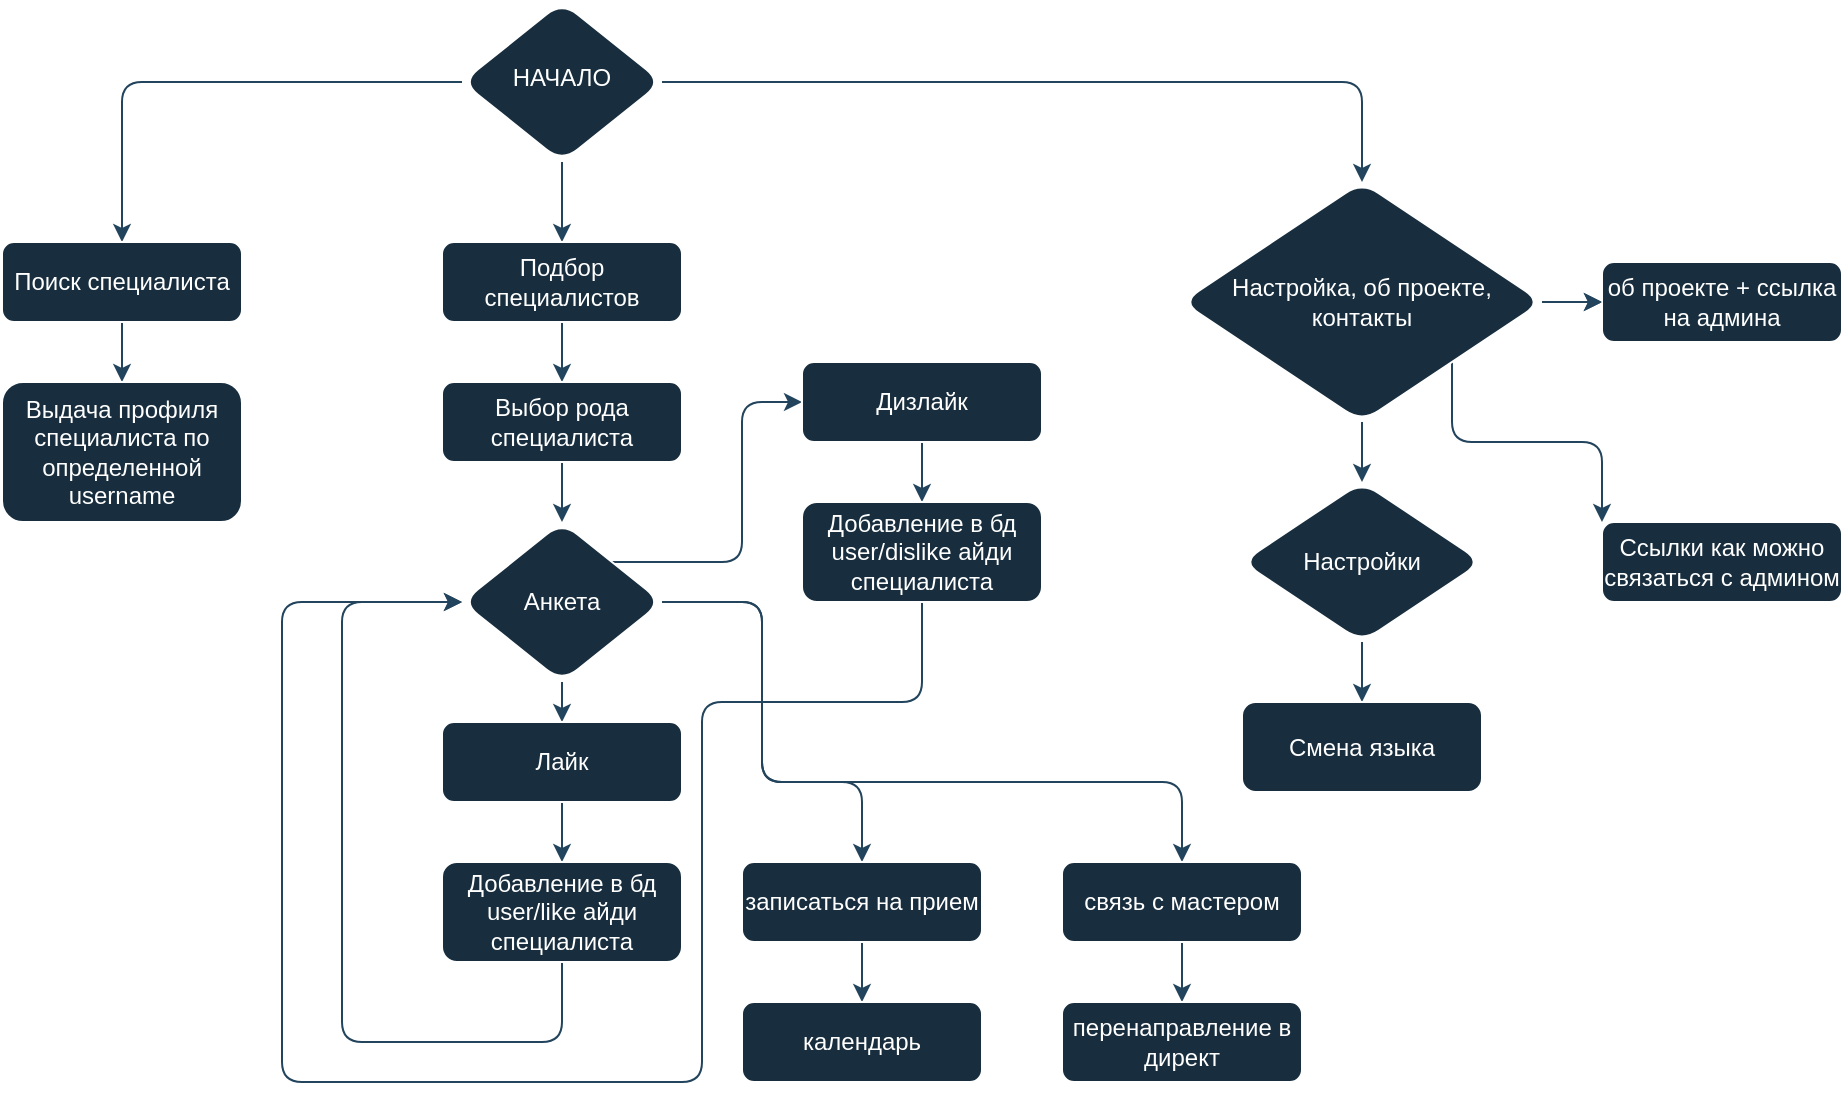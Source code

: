 <mxfile version="22.0.0" type="github" pages="2">
  <diagram id="C5RBs43oDa-KdzZeNtuy" name="main">
    <mxGraphModel dx="1416" dy="757" grid="1" gridSize="10" guides="1" tooltips="1" connect="1" arrows="1" fold="1" page="1" pageScale="1" pageWidth="827" pageHeight="1169" math="0" shadow="0">
      <root>
        <mxCell id="WIyWlLk6GJQsqaUBKTNV-0" />
        <mxCell id="WIyWlLk6GJQsqaUBKTNV-1" parent="WIyWlLk6GJQsqaUBKTNV-0" />
        <mxCell id="R9TGq8U2mme78dOF1fop-5" style="edgeStyle=orthogonalEdgeStyle;rounded=1;orthogonalLoop=1;jettySize=auto;html=1;entryX=0.5;entryY=0;entryDx=0;entryDy=0;strokeColor=#23445D;" edge="1" parent="WIyWlLk6GJQsqaUBKTNV-1" source="WIyWlLk6GJQsqaUBKTNV-6" target="WIyWlLk6GJQsqaUBKTNV-7">
          <mxGeometry relative="1" as="geometry" />
        </mxCell>
        <mxCell id="R9TGq8U2mme78dOF1fop-6" style="edgeStyle=orthogonalEdgeStyle;rounded=1;orthogonalLoop=1;jettySize=auto;html=1;entryX=0.5;entryY=0;entryDx=0;entryDy=0;strokeColor=#23445D;" edge="1" parent="WIyWlLk6GJQsqaUBKTNV-1" source="WIyWlLk6GJQsqaUBKTNV-6" target="WIyWlLk6GJQsqaUBKTNV-11">
          <mxGeometry relative="1" as="geometry" />
        </mxCell>
        <mxCell id="R9TGq8U2mme78dOF1fop-7" style="edgeStyle=orthogonalEdgeStyle;rounded=1;orthogonalLoop=1;jettySize=auto;html=1;strokeColor=#23445D;entryX=0.5;entryY=0;entryDx=0;entryDy=0;" edge="1" parent="WIyWlLk6GJQsqaUBKTNV-1" source="WIyWlLk6GJQsqaUBKTNV-6" target="R9TGq8U2mme78dOF1fop-41">
          <mxGeometry relative="1" as="geometry">
            <mxPoint x="790" y="150" as="targetPoint" />
          </mxGeometry>
        </mxCell>
        <mxCell id="WIyWlLk6GJQsqaUBKTNV-6" value="НАЧАЛО" style="rhombus;whiteSpace=wrap;html=1;shadow=0;fontFamily=Helvetica;fontSize=12;align=center;strokeWidth=1;spacing=6;spacingTop=-4;rounded=1;labelBackgroundColor=none;fillColor=#182E3E;strokeColor=#FFFFFF;fontColor=#FFFFFF;" parent="WIyWlLk6GJQsqaUBKTNV-1" vertex="1">
          <mxGeometry x="330" y="30" width="100" height="80" as="geometry" />
        </mxCell>
        <mxCell id="R9TGq8U2mme78dOF1fop-19" style="edgeStyle=orthogonalEdgeStyle;rounded=1;orthogonalLoop=1;jettySize=auto;html=1;exitX=0.5;exitY=1;exitDx=0;exitDy=0;entryX=0.5;entryY=0;entryDx=0;entryDy=0;strokeColor=#23445D;" edge="1" parent="WIyWlLk6GJQsqaUBKTNV-1" source="WIyWlLk6GJQsqaUBKTNV-7" target="R9TGq8U2mme78dOF1fop-9">
          <mxGeometry relative="1" as="geometry" />
        </mxCell>
        <mxCell id="WIyWlLk6GJQsqaUBKTNV-7" value="Подбор специалистов" style="rounded=1;whiteSpace=wrap;html=1;fontSize=12;glass=0;strokeWidth=1;shadow=0;labelBackgroundColor=none;fillColor=#182E3E;strokeColor=#FFFFFF;fontColor=#FFFFFF;" parent="WIyWlLk6GJQsqaUBKTNV-1" vertex="1">
          <mxGeometry x="320" y="150" width="120" height="40" as="geometry" />
        </mxCell>
        <mxCell id="R9TGq8U2mme78dOF1fop-30" value="" style="edgeStyle=orthogonalEdgeStyle;rounded=1;orthogonalLoop=1;jettySize=auto;html=1;strokeColor=#23445D;" edge="1" parent="WIyWlLk6GJQsqaUBKTNV-1" source="WIyWlLk6GJQsqaUBKTNV-11" target="R9TGq8U2mme78dOF1fop-29">
          <mxGeometry relative="1" as="geometry" />
        </mxCell>
        <mxCell id="WIyWlLk6GJQsqaUBKTNV-11" value="Поиск специалиста" style="rounded=1;whiteSpace=wrap;html=1;fontSize=12;glass=0;strokeWidth=1;shadow=0;labelBackgroundColor=none;fillColor=#182E3E;strokeColor=#FFFFFF;fontColor=#FFFFFF;" parent="WIyWlLk6GJQsqaUBKTNV-1" vertex="1">
          <mxGeometry x="100" y="150" width="120" height="40" as="geometry" />
        </mxCell>
        <mxCell id="R9TGq8U2mme78dOF1fop-34" value="" style="edgeStyle=orthogonalEdgeStyle;rounded=1;orthogonalLoop=1;jettySize=auto;html=1;strokeColor=#23445D;exitX=0.5;exitY=1;exitDx=0;exitDy=0;" edge="1" parent="WIyWlLk6GJQsqaUBKTNV-1" source="R9TGq8U2mme78dOF1fop-41" target="R9TGq8U2mme78dOF1fop-33">
          <mxGeometry relative="1" as="geometry">
            <mxPoint x="790" y="190" as="sourcePoint" />
          </mxGeometry>
        </mxCell>
        <mxCell id="R9TGq8U2mme78dOF1fop-40" value="" style="edgeStyle=orthogonalEdgeStyle;rounded=1;orthogonalLoop=1;jettySize=auto;html=1;strokeColor=#23445D;exitX=1;exitY=0.5;exitDx=0;exitDy=0;" edge="1" parent="WIyWlLk6GJQsqaUBKTNV-1" source="R9TGq8U2mme78dOF1fop-41" target="R9TGq8U2mme78dOF1fop-39">
          <mxGeometry relative="1" as="geometry">
            <mxPoint x="850" y="170" as="sourcePoint" />
          </mxGeometry>
        </mxCell>
        <mxCell id="R9TGq8U2mme78dOF1fop-26" value="" style="edgeStyle=orthogonalEdgeStyle;rounded=1;orthogonalLoop=1;jettySize=auto;html=1;strokeColor=#23445D;" edge="1" parent="WIyWlLk6GJQsqaUBKTNV-1" source="R9TGq8U2mme78dOF1fop-9" target="R9TGq8U2mme78dOF1fop-12">
          <mxGeometry relative="1" as="geometry">
            <mxPoint x="380" y="290" as="targetPoint" />
          </mxGeometry>
        </mxCell>
        <mxCell id="R9TGq8U2mme78dOF1fop-9" value="Выбор рода специалиста" style="rounded=1;whiteSpace=wrap;html=1;strokeColor=#FFFFFF;fontColor=#FFFFFF;fillColor=#182E3E;" vertex="1" parent="WIyWlLk6GJQsqaUBKTNV-1">
          <mxGeometry x="320" y="220" width="120" height="40" as="geometry" />
        </mxCell>
        <mxCell id="R9TGq8U2mme78dOF1fop-14" value="" style="edgeStyle=orthogonalEdgeStyle;rounded=1;orthogonalLoop=1;jettySize=auto;html=1;strokeColor=#23445D;" edge="1" parent="WIyWlLk6GJQsqaUBKTNV-1" source="R9TGq8U2mme78dOF1fop-12" target="R9TGq8U2mme78dOF1fop-13">
          <mxGeometry relative="1" as="geometry" />
        </mxCell>
        <mxCell id="R9TGq8U2mme78dOF1fop-16" value="" style="edgeStyle=orthogonalEdgeStyle;rounded=1;orthogonalLoop=1;jettySize=auto;html=1;strokeColor=#23445D;" edge="1" parent="WIyWlLk6GJQsqaUBKTNV-1" source="R9TGq8U2mme78dOF1fop-12" target="R9TGq8U2mme78dOF1fop-15">
          <mxGeometry relative="1" as="geometry">
            <Array as="points">
              <mxPoint x="470" y="310" />
              <mxPoint x="470" y="230" />
            </Array>
          </mxGeometry>
        </mxCell>
        <mxCell id="PYJXt7KxjDppgECjX4CF-2" style="edgeStyle=orthogonalEdgeStyle;rounded=1;orthogonalLoop=1;jettySize=auto;html=1;exitX=1;exitY=0.5;exitDx=0;exitDy=0;strokeColor=#23445D;entryX=0.5;entryY=0;entryDx=0;entryDy=0;" edge="1" parent="WIyWlLk6GJQsqaUBKTNV-1" source="R9TGq8U2mme78dOF1fop-12" target="PYJXt7KxjDppgECjX4CF-0">
          <mxGeometry relative="1" as="geometry">
            <mxPoint x="480" y="430" as="targetPoint" />
            <Array as="points">
              <mxPoint x="480" y="330" />
              <mxPoint x="480" y="420" />
              <mxPoint x="530" y="420" />
            </Array>
          </mxGeometry>
        </mxCell>
        <mxCell id="PYJXt7KxjDppgECjX4CF-8" style="edgeStyle=orthogonalEdgeStyle;rounded=1;orthogonalLoop=1;jettySize=auto;html=1;exitX=1;exitY=0.5;exitDx=0;exitDy=0;entryX=0.5;entryY=0;entryDx=0;entryDy=0;strokeColor=#23445D;" edge="1" parent="WIyWlLk6GJQsqaUBKTNV-1" source="R9TGq8U2mme78dOF1fop-12" target="PYJXt7KxjDppgECjX4CF-6">
          <mxGeometry relative="1" as="geometry">
            <Array as="points">
              <mxPoint x="480" y="330" />
              <mxPoint x="480" y="420" />
              <mxPoint x="690" y="420" />
            </Array>
          </mxGeometry>
        </mxCell>
        <mxCell id="R9TGq8U2mme78dOF1fop-12" value="Анкета" style="rhombus;whiteSpace=wrap;html=1;rounded=1;strokeColor=#FFFFFF;fontColor=#FFFFFF;fillColor=#182E3E;" vertex="1" parent="WIyWlLk6GJQsqaUBKTNV-1">
          <mxGeometry x="330" y="290" width="100" height="80" as="geometry" />
        </mxCell>
        <mxCell id="R9TGq8U2mme78dOF1fop-18" value="" style="edgeStyle=orthogonalEdgeStyle;rounded=1;orthogonalLoop=1;jettySize=auto;html=1;strokeColor=#23445D;" edge="1" parent="WIyWlLk6GJQsqaUBKTNV-1" source="R9TGq8U2mme78dOF1fop-13" target="R9TGq8U2mme78dOF1fop-17">
          <mxGeometry relative="1" as="geometry" />
        </mxCell>
        <mxCell id="R9TGq8U2mme78dOF1fop-13" value="Лайк" style="whiteSpace=wrap;html=1;fillColor=#182E3E;strokeColor=#FFFFFF;fontColor=#FFFFFF;rounded=1;" vertex="1" parent="WIyWlLk6GJQsqaUBKTNV-1">
          <mxGeometry x="320" y="390" width="120" height="40" as="geometry" />
        </mxCell>
        <mxCell id="R9TGq8U2mme78dOF1fop-23" value="" style="edgeStyle=orthogonalEdgeStyle;rounded=1;orthogonalLoop=1;jettySize=auto;html=1;strokeColor=#23445D;" edge="1" parent="WIyWlLk6GJQsqaUBKTNV-1" source="R9TGq8U2mme78dOF1fop-15" target="R9TGq8U2mme78dOF1fop-22">
          <mxGeometry relative="1" as="geometry" />
        </mxCell>
        <mxCell id="R9TGq8U2mme78dOF1fop-15" value="Дизлайк" style="whiteSpace=wrap;html=1;fillColor=#182E3E;strokeColor=#FFFFFF;fontColor=#FFFFFF;rounded=1;" vertex="1" parent="WIyWlLk6GJQsqaUBKTNV-1">
          <mxGeometry x="500" y="210" width="120" height="40" as="geometry" />
        </mxCell>
        <mxCell id="R9TGq8U2mme78dOF1fop-21" style="edgeStyle=orthogonalEdgeStyle;rounded=1;orthogonalLoop=1;jettySize=auto;html=1;exitX=0.5;exitY=1;exitDx=0;exitDy=0;entryX=0;entryY=0.5;entryDx=0;entryDy=0;strokeColor=#23445D;" edge="1" parent="WIyWlLk6GJQsqaUBKTNV-1" source="R9TGq8U2mme78dOF1fop-17" target="R9TGq8U2mme78dOF1fop-12">
          <mxGeometry relative="1" as="geometry">
            <Array as="points">
              <mxPoint x="380" y="550" />
              <mxPoint x="270" y="550" />
              <mxPoint x="270" y="330" />
            </Array>
          </mxGeometry>
        </mxCell>
        <mxCell id="R9TGq8U2mme78dOF1fop-17" value="Добавление в бд user/like айди специалиста" style="whiteSpace=wrap;html=1;fillColor=#182E3E;strokeColor=#FFFFFF;fontColor=#FFFFFF;rounded=1;" vertex="1" parent="WIyWlLk6GJQsqaUBKTNV-1">
          <mxGeometry x="320" y="460" width="120" height="50" as="geometry" />
        </mxCell>
        <mxCell id="R9TGq8U2mme78dOF1fop-24" style="edgeStyle=orthogonalEdgeStyle;rounded=1;orthogonalLoop=1;jettySize=auto;html=1;exitX=0.5;exitY=1;exitDx=0;exitDy=0;strokeColor=#23445D;" edge="1" parent="WIyWlLk6GJQsqaUBKTNV-1" source="R9TGq8U2mme78dOF1fop-22">
          <mxGeometry relative="1" as="geometry">
            <mxPoint x="330" y="330" as="targetPoint" />
            <Array as="points">
              <mxPoint x="560" y="380" />
              <mxPoint x="450" y="380" />
              <mxPoint x="450" y="570" />
              <mxPoint x="240" y="570" />
              <mxPoint x="240" y="330" />
            </Array>
          </mxGeometry>
        </mxCell>
        <mxCell id="R9TGq8U2mme78dOF1fop-22" value="Добавление в бд user/dislike айди специалиста" style="whiteSpace=wrap;html=1;fillColor=#182E3E;strokeColor=#FFFFFF;fontColor=#FFFFFF;rounded=1;" vertex="1" parent="WIyWlLk6GJQsqaUBKTNV-1">
          <mxGeometry x="500" y="280" width="120" height="50" as="geometry" />
        </mxCell>
        <mxCell id="R9TGq8U2mme78dOF1fop-29" value="Выдача профиля специалиста по определенной username" style="rounded=1;whiteSpace=wrap;html=1;fontSize=12;glass=0;strokeWidth=1;shadow=0;labelBackgroundColor=none;fillColor=#182E3E;strokeColor=#FFFFFF;fontColor=#FFFFFF;" vertex="1" parent="WIyWlLk6GJQsqaUBKTNV-1">
          <mxGeometry x="100" y="220" width="120" height="70" as="geometry" />
        </mxCell>
        <mxCell id="R9TGq8U2mme78dOF1fop-38" value="" style="edgeStyle=orthogonalEdgeStyle;rounded=1;orthogonalLoop=1;jettySize=auto;html=1;strokeColor=#23445D;" edge="1" parent="WIyWlLk6GJQsqaUBKTNV-1" source="R9TGq8U2mme78dOF1fop-33" target="R9TGq8U2mme78dOF1fop-37">
          <mxGeometry relative="1" as="geometry" />
        </mxCell>
        <mxCell id="R9TGq8U2mme78dOF1fop-33" value="Настройки" style="rhombus;whiteSpace=wrap;html=1;fillColor=#182E3E;strokeColor=#FFFFFF;fontColor=#FFFFFF;rounded=1;glass=0;strokeWidth=1;shadow=0;labelBackgroundColor=none;" vertex="1" parent="WIyWlLk6GJQsqaUBKTNV-1">
          <mxGeometry x="720" y="270" width="120" height="80" as="geometry" />
        </mxCell>
        <mxCell id="R9TGq8U2mme78dOF1fop-37" value="Смена языка" style="whiteSpace=wrap;html=1;fillColor=#182E3E;strokeColor=#FFFFFF;fontColor=#FFFFFF;rounded=1;glass=0;strokeWidth=1;shadow=0;labelBackgroundColor=none;" vertex="1" parent="WIyWlLk6GJQsqaUBKTNV-1">
          <mxGeometry x="720" y="380" width="120" height="45" as="geometry" />
        </mxCell>
        <mxCell id="R9TGq8U2mme78dOF1fop-39" value="об проекте + ссылка на админа" style="rounded=1;whiteSpace=wrap;html=1;fontSize=12;glass=0;strokeWidth=1;shadow=0;labelBackgroundColor=none;fillColor=#182E3E;strokeColor=#FFFFFF;fontColor=#FFFFFF;" vertex="1" parent="WIyWlLk6GJQsqaUBKTNV-1">
          <mxGeometry x="900" y="160" width="120" height="40" as="geometry" />
        </mxCell>
        <mxCell id="R9TGq8U2mme78dOF1fop-43" value="" style="edgeStyle=orthogonalEdgeStyle;rounded=1;orthogonalLoop=1;jettySize=auto;html=1;strokeColor=#23445D;" edge="1" parent="WIyWlLk6GJQsqaUBKTNV-1" source="R9TGq8U2mme78dOF1fop-41" target="R9TGq8U2mme78dOF1fop-39">
          <mxGeometry relative="1" as="geometry" />
        </mxCell>
        <mxCell id="R9TGq8U2mme78dOF1fop-44" style="edgeStyle=orthogonalEdgeStyle;rounded=1;orthogonalLoop=1;jettySize=auto;html=1;exitX=1;exitY=1;exitDx=0;exitDy=0;strokeColor=#23445D;entryX=0;entryY=0;entryDx=0;entryDy=0;" edge="1" parent="WIyWlLk6GJQsqaUBKTNV-1" source="R9TGq8U2mme78dOF1fop-41" target="R9TGq8U2mme78dOF1fop-45">
          <mxGeometry relative="1" as="geometry">
            <mxPoint x="920" y="280" as="targetPoint" />
            <Array as="points">
              <mxPoint x="825" y="250" />
              <mxPoint x="900" y="250" />
            </Array>
          </mxGeometry>
        </mxCell>
        <mxCell id="R9TGq8U2mme78dOF1fop-41" value="Настройка, об проекте, контакты" style="rhombus;whiteSpace=wrap;html=1;fillColor=#182E3E;strokeColor=#FFFFFF;fontColor=#FFFFFF;rounded=1;glass=0;strokeWidth=1;shadow=0;labelBackgroundColor=none;" vertex="1" parent="WIyWlLk6GJQsqaUBKTNV-1">
          <mxGeometry x="690" y="120" width="180" height="120" as="geometry" />
        </mxCell>
        <mxCell id="R9TGq8U2mme78dOF1fop-45" value="Ссылки как можно связаться с админом" style="rounded=1;whiteSpace=wrap;html=1;strokeColor=#FFFFFF;fontColor=#FFFFFF;fillColor=#182E3E;" vertex="1" parent="WIyWlLk6GJQsqaUBKTNV-1">
          <mxGeometry x="900" y="290" width="120" height="40" as="geometry" />
        </mxCell>
        <mxCell id="PYJXt7KxjDppgECjX4CF-4" value="" style="edgeStyle=orthogonalEdgeStyle;rounded=1;orthogonalLoop=1;jettySize=auto;html=1;strokeColor=#23445D;" edge="1" parent="WIyWlLk6GJQsqaUBKTNV-1" source="PYJXt7KxjDppgECjX4CF-0" target="PYJXt7KxjDppgECjX4CF-3">
          <mxGeometry relative="1" as="geometry" />
        </mxCell>
        <mxCell id="PYJXt7KxjDppgECjX4CF-0" value="записаться на прием" style="whiteSpace=wrap;html=1;fillColor=#182E3E;strokeColor=#FFFFFF;fontColor=#FFFFFF;rounded=1;" vertex="1" parent="WIyWlLk6GJQsqaUBKTNV-1">
          <mxGeometry x="470" y="460" width="120" height="40" as="geometry" />
        </mxCell>
        <mxCell id="PYJXt7KxjDppgECjX4CF-3" value="календарь" style="whiteSpace=wrap;html=1;fillColor=#182E3E;strokeColor=#FFFFFF;fontColor=#FFFFFF;rounded=1;" vertex="1" parent="WIyWlLk6GJQsqaUBKTNV-1">
          <mxGeometry x="470" y="530" width="120" height="40" as="geometry" />
        </mxCell>
        <mxCell id="PYJXt7KxjDppgECjX4CF-5" value="" style="edgeStyle=orthogonalEdgeStyle;rounded=1;orthogonalLoop=1;jettySize=auto;html=1;strokeColor=#23445D;" edge="1" parent="WIyWlLk6GJQsqaUBKTNV-1" source="PYJXt7KxjDppgECjX4CF-6" target="PYJXt7KxjDppgECjX4CF-7">
          <mxGeometry relative="1" as="geometry" />
        </mxCell>
        <mxCell id="PYJXt7KxjDppgECjX4CF-6" value="связь с мастером" style="whiteSpace=wrap;html=1;fillColor=#182E3E;strokeColor=#FFFFFF;fontColor=#FFFFFF;rounded=1;" vertex="1" parent="WIyWlLk6GJQsqaUBKTNV-1">
          <mxGeometry x="630" y="460" width="120" height="40" as="geometry" />
        </mxCell>
        <mxCell id="PYJXt7KxjDppgECjX4CF-7" value="перенаправление в директ" style="whiteSpace=wrap;html=1;fillColor=#182E3E;strokeColor=#FFFFFF;fontColor=#FFFFFF;rounded=1;" vertex="1" parent="WIyWlLk6GJQsqaUBKTNV-1">
          <mxGeometry x="630" y="530" width="120" height="40" as="geometry" />
        </mxCell>
      </root>
    </mxGraphModel>
  </diagram>
  <diagram id="4FVOCtrVSHcJLGdYvnLK" name="specialist">
    <mxGraphModel dx="1158" dy="619" grid="1" gridSize="10" guides="1" tooltips="1" connect="1" arrows="1" fold="1" page="1" pageScale="1" pageWidth="850" pageHeight="1100" math="0" shadow="0">
      <root>
        <mxCell id="0" />
        <mxCell id="1" parent="0" />
        <mxCell id="OFR-rP9LfR2RkuodmVVg-1" value="&lt;div&gt;Что должна иметь анкета специалиста:&lt;/div&gt;&lt;div&gt;&lt;ul&gt;&lt;li&gt;&lt;div align=&quot;left&quot;&gt;фото работ&lt;br&gt;&lt;/div&gt;&lt;/li&gt;&lt;li&gt;&lt;div align=&quot;left&quot;&gt;теги&amp;nbsp;&lt;/div&gt;&lt;/li&gt;&lt;li&gt;&lt;div align=&quot;left&quot;&gt;текст&lt;/div&gt;&lt;/li&gt;&lt;li&gt;показывать растояние до мастера&lt;br&gt;&lt;div align=&quot;left&quot;&gt;&lt;br&gt;&lt;/div&gt;&lt;/li&gt;&lt;/ul&gt;&lt;/div&gt;" style="whiteSpace=wrap;html=1;aspect=fixed;rounded=1;strokeColor=#FFFFFF;fontColor=#FFFFFF;fillColor=#182E3E;" vertex="1" parent="1">
          <mxGeometry x="250" y="40" width="310" height="310" as="geometry" />
        </mxCell>
      </root>
    </mxGraphModel>
  </diagram>
</mxfile>
